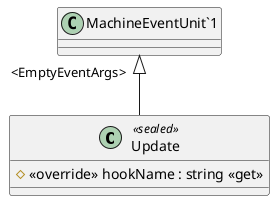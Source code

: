 @startuml
class Update <<sealed>> {
    # <<override>> hookName : string <<get>>
}
"MachineEventUnit`1" "<EmptyEventArgs>" <|-- Update
@enduml
